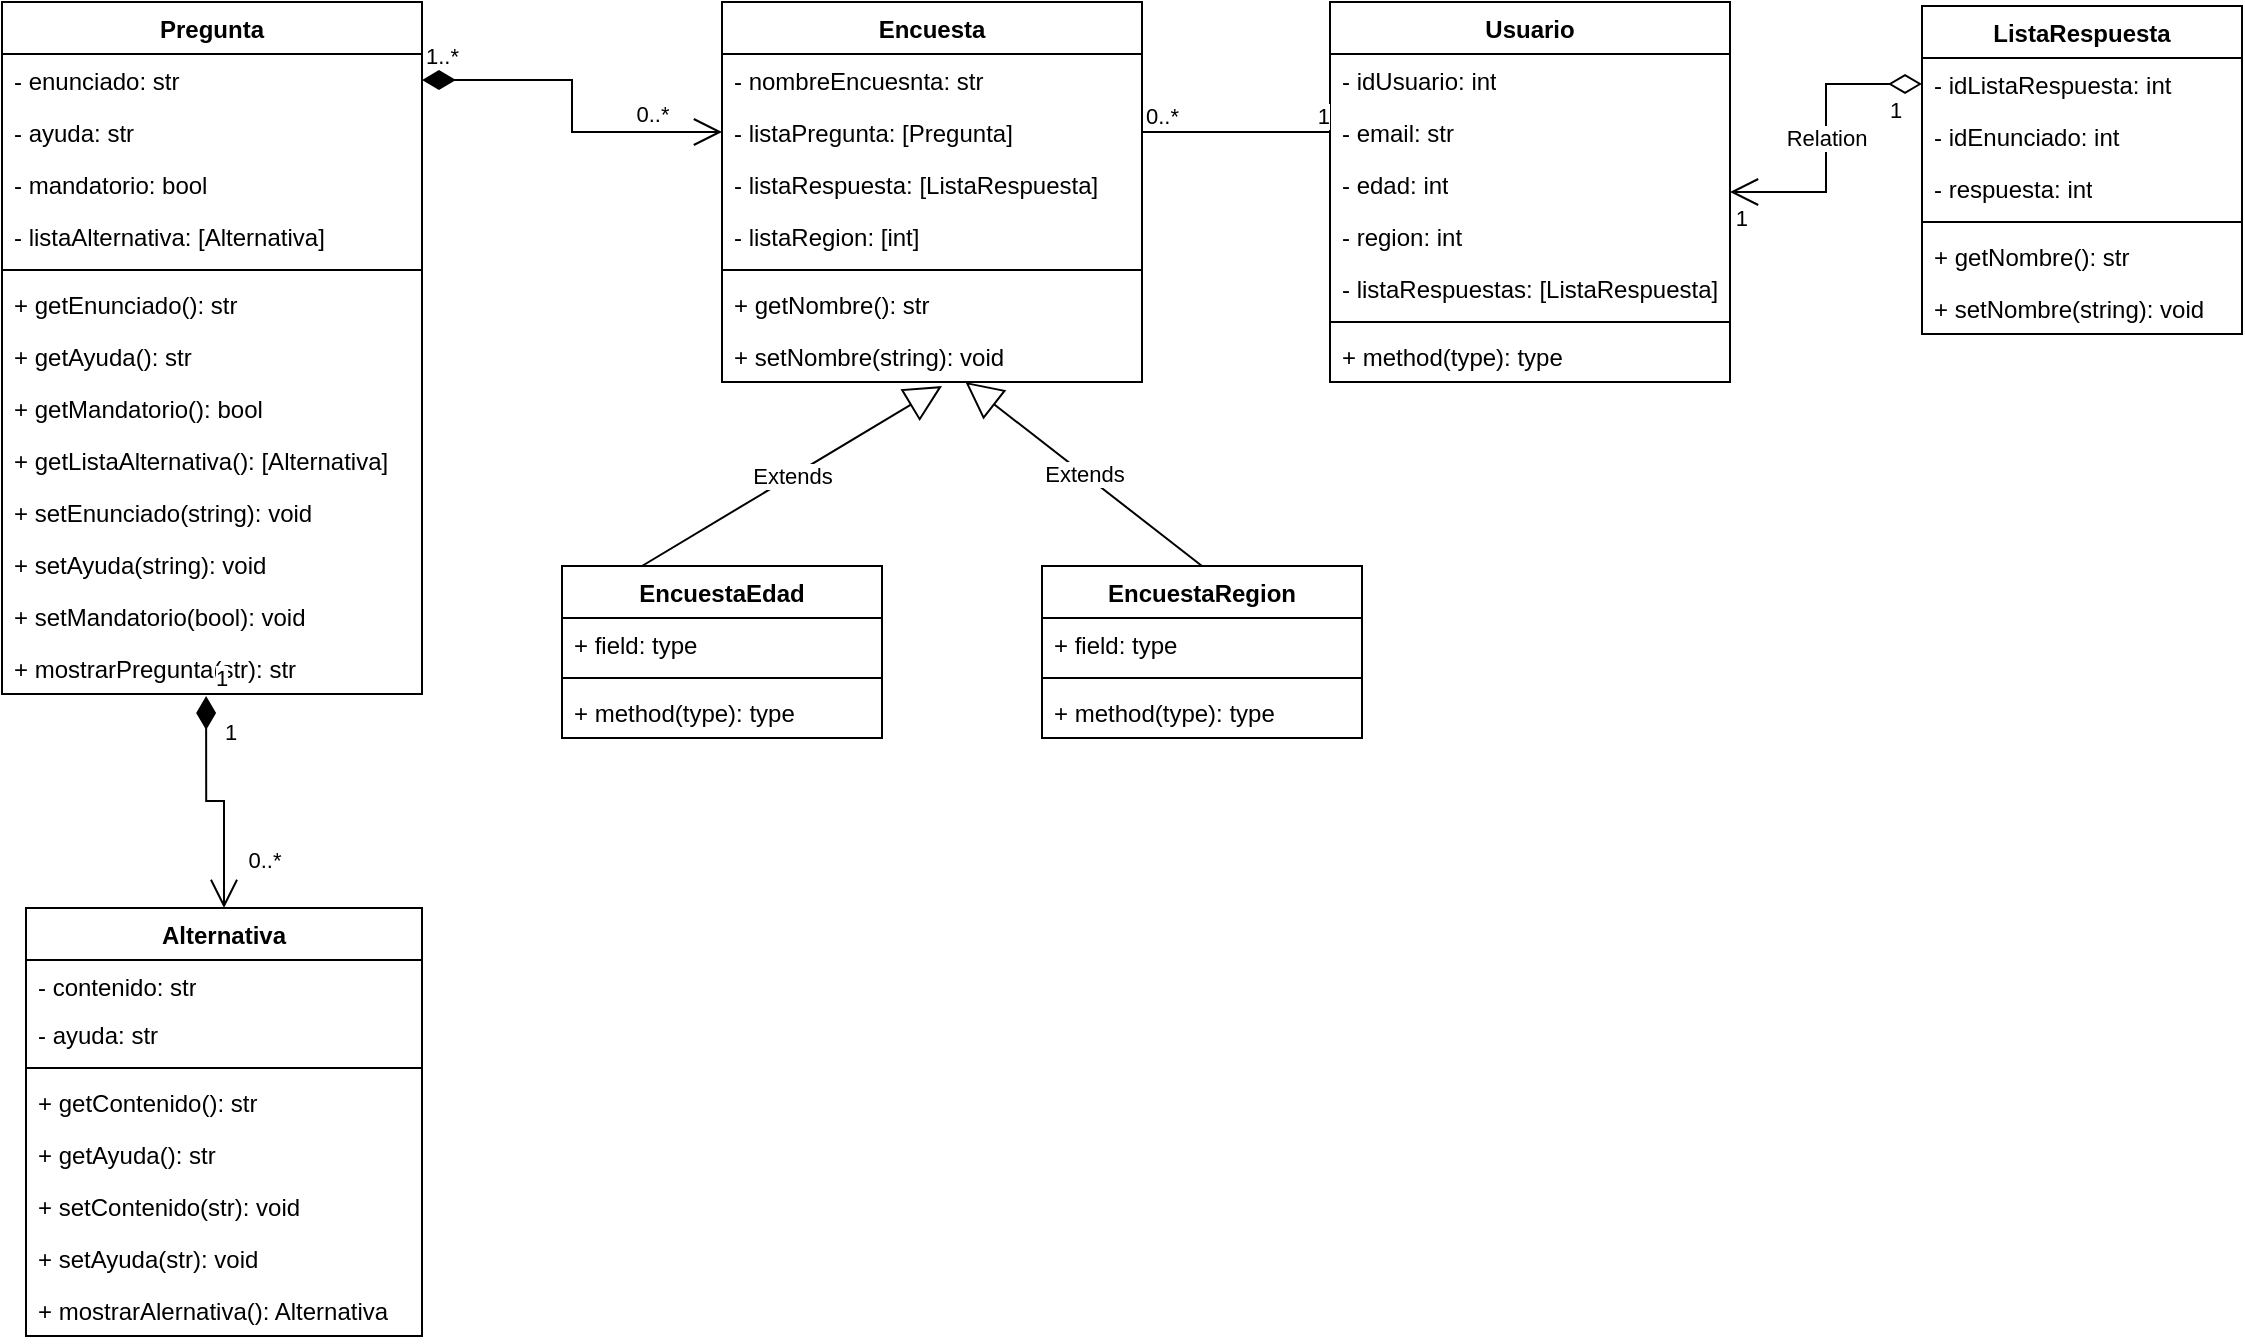 <mxfile version="24.3.1" type="github">
  <diagram id="C5RBs43oDa-KdzZeNtuy" name="Page-1">
    <mxGraphModel dx="1434" dy="772" grid="1" gridSize="10" guides="1" tooltips="1" connect="1" arrows="1" fold="1" page="1" pageScale="1" pageWidth="1169" pageHeight="827" math="0" shadow="0">
      <root>
        <mxCell id="WIyWlLk6GJQsqaUBKTNV-0" />
        <mxCell id="WIyWlLk6GJQsqaUBKTNV-1" parent="WIyWlLk6GJQsqaUBKTNV-0" />
        <mxCell id="cBV1kslpRWXFgIH1EXpv-0" value="Encuesta" style="swimlane;fontStyle=1;align=center;verticalAlign=top;childLayout=stackLayout;horizontal=1;startSize=26;horizontalStack=0;resizeParent=1;resizeParentMax=0;resizeLast=0;collapsible=1;marginBottom=0;whiteSpace=wrap;html=1;" vertex="1" parent="WIyWlLk6GJQsqaUBKTNV-1">
          <mxGeometry x="400" y="158" width="210" height="190" as="geometry" />
        </mxCell>
        <mxCell id="cBV1kslpRWXFgIH1EXpv-1" value="- nombreEncuesnta: str" style="text;strokeColor=none;fillColor=none;align=left;verticalAlign=top;spacingLeft=4;spacingRight=4;overflow=hidden;rotatable=0;points=[[0,0.5],[1,0.5]];portConstraint=eastwest;whiteSpace=wrap;html=1;" vertex="1" parent="cBV1kslpRWXFgIH1EXpv-0">
          <mxGeometry y="26" width="210" height="26" as="geometry" />
        </mxCell>
        <mxCell id="cBV1kslpRWXFgIH1EXpv-70" value="- listaPregunta: [Pregunta]" style="text;strokeColor=none;fillColor=none;align=left;verticalAlign=top;spacingLeft=4;spacingRight=4;overflow=hidden;rotatable=0;points=[[0,0.5],[1,0.5]];portConstraint=eastwest;whiteSpace=wrap;html=1;" vertex="1" parent="cBV1kslpRWXFgIH1EXpv-0">
          <mxGeometry y="52" width="210" height="26" as="geometry" />
        </mxCell>
        <mxCell id="cBV1kslpRWXFgIH1EXpv-74" value="- listaRespuesta: [ListaRespuesta]" style="text;strokeColor=none;fillColor=none;align=left;verticalAlign=top;spacingLeft=4;spacingRight=4;overflow=hidden;rotatable=0;points=[[0,0.5],[1,0.5]];portConstraint=eastwest;whiteSpace=wrap;html=1;" vertex="1" parent="cBV1kslpRWXFgIH1EXpv-0">
          <mxGeometry y="78" width="210" height="26" as="geometry" />
        </mxCell>
        <mxCell id="cBV1kslpRWXFgIH1EXpv-92" value="- listaRegion: [int]" style="text;strokeColor=none;fillColor=none;align=left;verticalAlign=top;spacingLeft=4;spacingRight=4;overflow=hidden;rotatable=0;points=[[0,0.5],[1,0.5]];portConstraint=eastwest;whiteSpace=wrap;html=1;" vertex="1" parent="cBV1kslpRWXFgIH1EXpv-0">
          <mxGeometry y="104" width="210" height="26" as="geometry" />
        </mxCell>
        <mxCell id="cBV1kslpRWXFgIH1EXpv-2" value="" style="line;strokeWidth=1;fillColor=none;align=left;verticalAlign=middle;spacingTop=-1;spacingLeft=3;spacingRight=3;rotatable=0;labelPosition=right;points=[];portConstraint=eastwest;strokeColor=inherit;" vertex="1" parent="cBV1kslpRWXFgIH1EXpv-0">
          <mxGeometry y="130" width="210" height="8" as="geometry" />
        </mxCell>
        <mxCell id="cBV1kslpRWXFgIH1EXpv-75" value="+ getNombre(): str" style="text;strokeColor=none;fillColor=none;align=left;verticalAlign=top;spacingLeft=4;spacingRight=4;overflow=hidden;rotatable=0;points=[[0,0.5],[1,0.5]];portConstraint=eastwest;whiteSpace=wrap;html=1;" vertex="1" parent="cBV1kslpRWXFgIH1EXpv-0">
          <mxGeometry y="138" width="210" height="26" as="geometry" />
        </mxCell>
        <mxCell id="cBV1kslpRWXFgIH1EXpv-76" value="+ setNombre(string): void" style="text;strokeColor=none;fillColor=none;align=left;verticalAlign=top;spacingLeft=4;spacingRight=4;overflow=hidden;rotatable=0;points=[[0,0.5],[1,0.5]];portConstraint=eastwest;whiteSpace=wrap;html=1;" vertex="1" parent="cBV1kslpRWXFgIH1EXpv-0">
          <mxGeometry y="164" width="210" height="26" as="geometry" />
        </mxCell>
        <mxCell id="cBV1kslpRWXFgIH1EXpv-4" value="Alternativa" style="swimlane;fontStyle=1;align=center;verticalAlign=top;childLayout=stackLayout;horizontal=1;startSize=26;horizontalStack=0;resizeParent=1;resizeParentMax=0;resizeLast=0;collapsible=1;marginBottom=0;whiteSpace=wrap;html=1;" vertex="1" parent="WIyWlLk6GJQsqaUBKTNV-1">
          <mxGeometry x="52" y="611" width="198" height="214" as="geometry" />
        </mxCell>
        <mxCell id="cBV1kslpRWXFgIH1EXpv-73" value="- contenido: str" style="text;strokeColor=none;fillColor=none;align=left;verticalAlign=top;spacingLeft=4;spacingRight=4;overflow=hidden;rotatable=0;points=[[0,0.5],[1,0.5]];portConstraint=eastwest;whiteSpace=wrap;html=1;" vertex="1" parent="cBV1kslpRWXFgIH1EXpv-4">
          <mxGeometry y="26" width="198" height="24" as="geometry" />
        </mxCell>
        <mxCell id="cBV1kslpRWXFgIH1EXpv-29" value="- ayuda: str" style="text;strokeColor=none;fillColor=none;align=left;verticalAlign=top;spacingLeft=4;spacingRight=4;overflow=hidden;rotatable=0;points=[[0,0.5],[1,0.5]];portConstraint=eastwest;whiteSpace=wrap;html=1;" vertex="1" parent="cBV1kslpRWXFgIH1EXpv-4">
          <mxGeometry y="50" width="198" height="26" as="geometry" />
        </mxCell>
        <mxCell id="cBV1kslpRWXFgIH1EXpv-6" value="" style="line;strokeWidth=1;fillColor=none;align=left;verticalAlign=middle;spacingTop=-1;spacingLeft=3;spacingRight=3;rotatable=0;labelPosition=right;points=[];portConstraint=eastwest;strokeColor=inherit;" vertex="1" parent="cBV1kslpRWXFgIH1EXpv-4">
          <mxGeometry y="76" width="198" height="8" as="geometry" />
        </mxCell>
        <mxCell id="cBV1kslpRWXFgIH1EXpv-7" value="+ getContenido(): str" style="text;strokeColor=none;fillColor=none;align=left;verticalAlign=top;spacingLeft=4;spacingRight=4;overflow=hidden;rotatable=0;points=[[0,0.5],[1,0.5]];portConstraint=eastwest;whiteSpace=wrap;html=1;" vertex="1" parent="cBV1kslpRWXFgIH1EXpv-4">
          <mxGeometry y="84" width="198" height="26" as="geometry" />
        </mxCell>
        <mxCell id="cBV1kslpRWXFgIH1EXpv-120" value="+ getAyuda(): str" style="text;strokeColor=none;fillColor=none;align=left;verticalAlign=top;spacingLeft=4;spacingRight=4;overflow=hidden;rotatable=0;points=[[0,0.5],[1,0.5]];portConstraint=eastwest;whiteSpace=wrap;html=1;" vertex="1" parent="cBV1kslpRWXFgIH1EXpv-4">
          <mxGeometry y="110" width="198" height="26" as="geometry" />
        </mxCell>
        <mxCell id="cBV1kslpRWXFgIH1EXpv-31" value="+ setContenido(str): void" style="text;strokeColor=none;fillColor=none;align=left;verticalAlign=top;spacingLeft=4;spacingRight=4;overflow=hidden;rotatable=0;points=[[0,0.5],[1,0.5]];portConstraint=eastwest;whiteSpace=wrap;html=1;" vertex="1" parent="cBV1kslpRWXFgIH1EXpv-4">
          <mxGeometry y="136" width="198" height="26" as="geometry" />
        </mxCell>
        <mxCell id="cBV1kslpRWXFgIH1EXpv-121" value="+ setAyuda(str): void" style="text;strokeColor=none;fillColor=none;align=left;verticalAlign=top;spacingLeft=4;spacingRight=4;overflow=hidden;rotatable=0;points=[[0,0.5],[1,0.5]];portConstraint=eastwest;whiteSpace=wrap;html=1;" vertex="1" parent="cBV1kslpRWXFgIH1EXpv-4">
          <mxGeometry y="162" width="198" height="26" as="geometry" />
        </mxCell>
        <mxCell id="cBV1kslpRWXFgIH1EXpv-37" value="+ mostrarAlernativa(): Alternativa" style="text;strokeColor=none;fillColor=none;align=left;verticalAlign=top;spacingLeft=4;spacingRight=4;overflow=hidden;rotatable=0;points=[[0,0.5],[1,0.5]];portConstraint=eastwest;whiteSpace=wrap;html=1;" vertex="1" parent="cBV1kslpRWXFgIH1EXpv-4">
          <mxGeometry y="188" width="198" height="26" as="geometry" />
        </mxCell>
        <mxCell id="cBV1kslpRWXFgIH1EXpv-8" value="Pregunta" style="swimlane;fontStyle=1;align=center;verticalAlign=top;childLayout=stackLayout;horizontal=1;startSize=26;horizontalStack=0;resizeParent=1;resizeParentMax=0;resizeLast=0;collapsible=1;marginBottom=0;whiteSpace=wrap;html=1;" vertex="1" parent="WIyWlLk6GJQsqaUBKTNV-1">
          <mxGeometry x="40" y="158" width="210" height="346" as="geometry" />
        </mxCell>
        <mxCell id="cBV1kslpRWXFgIH1EXpv-72" value="- enunciado: str" style="text;strokeColor=none;fillColor=none;align=left;verticalAlign=top;spacingLeft=4;spacingRight=4;overflow=hidden;rotatable=0;points=[[0,0.5],[1,0.5]];portConstraint=eastwest;whiteSpace=wrap;html=1;" vertex="1" parent="cBV1kslpRWXFgIH1EXpv-8">
          <mxGeometry y="26" width="210" height="26" as="geometry" />
        </mxCell>
        <mxCell id="cBV1kslpRWXFgIH1EXpv-51" value="- ayuda: str" style="text;strokeColor=none;fillColor=none;align=left;verticalAlign=top;spacingLeft=4;spacingRight=4;overflow=hidden;rotatable=0;points=[[0,0.5],[1,0.5]];portConstraint=eastwest;whiteSpace=wrap;html=1;" vertex="1" parent="cBV1kslpRWXFgIH1EXpv-8">
          <mxGeometry y="52" width="210" height="26" as="geometry" />
        </mxCell>
        <mxCell id="cBV1kslpRWXFgIH1EXpv-52" value="- mandatorio: bool" style="text;strokeColor=none;fillColor=none;align=left;verticalAlign=top;spacingLeft=4;spacingRight=4;overflow=hidden;rotatable=0;points=[[0,0.5],[1,0.5]];portConstraint=eastwest;whiteSpace=wrap;html=1;" vertex="1" parent="cBV1kslpRWXFgIH1EXpv-8">
          <mxGeometry y="78" width="210" height="26" as="geometry" />
        </mxCell>
        <mxCell id="cBV1kslpRWXFgIH1EXpv-53" value="- listaAlternativa: [Alternativa]" style="text;strokeColor=none;fillColor=none;align=left;verticalAlign=top;spacingLeft=4;spacingRight=4;overflow=hidden;rotatable=0;points=[[0,0.5],[1,0.5]];portConstraint=eastwest;whiteSpace=wrap;html=1;" vertex="1" parent="cBV1kslpRWXFgIH1EXpv-8">
          <mxGeometry y="104" width="210" height="26" as="geometry" />
        </mxCell>
        <mxCell id="cBV1kslpRWXFgIH1EXpv-10" value="" style="line;strokeWidth=1;fillColor=none;align=left;verticalAlign=middle;spacingTop=-1;spacingLeft=3;spacingRight=3;rotatable=0;labelPosition=right;points=[];portConstraint=eastwest;strokeColor=inherit;" vertex="1" parent="cBV1kslpRWXFgIH1EXpv-8">
          <mxGeometry y="130" width="210" height="8" as="geometry" />
        </mxCell>
        <mxCell id="cBV1kslpRWXFgIH1EXpv-57" value="+ getEnunciado(): str" style="text;strokeColor=none;fillColor=none;align=left;verticalAlign=top;spacingLeft=4;spacingRight=4;overflow=hidden;rotatable=0;points=[[0,0.5],[1,0.5]];portConstraint=eastwest;whiteSpace=wrap;html=1;" vertex="1" parent="cBV1kslpRWXFgIH1EXpv-8">
          <mxGeometry y="138" width="210" height="26" as="geometry" />
        </mxCell>
        <mxCell id="cBV1kslpRWXFgIH1EXpv-60" value="+ getAyuda(): str" style="text;strokeColor=none;fillColor=none;align=left;verticalAlign=top;spacingLeft=4;spacingRight=4;overflow=hidden;rotatable=0;points=[[0,0.5],[1,0.5]];portConstraint=eastwest;whiteSpace=wrap;html=1;" vertex="1" parent="cBV1kslpRWXFgIH1EXpv-8">
          <mxGeometry y="164" width="210" height="26" as="geometry" />
        </mxCell>
        <mxCell id="cBV1kslpRWXFgIH1EXpv-64" value="+ getMandatorio(): bool" style="text;strokeColor=none;fillColor=none;align=left;verticalAlign=top;spacingLeft=4;spacingRight=4;overflow=hidden;rotatable=0;points=[[0,0.5],[1,0.5]];portConstraint=eastwest;whiteSpace=wrap;html=1;" vertex="1" parent="cBV1kslpRWXFgIH1EXpv-8">
          <mxGeometry y="190" width="210" height="26" as="geometry" />
        </mxCell>
        <mxCell id="cBV1kslpRWXFgIH1EXpv-67" value="+ getListaAlternativa(): [Alternativa]" style="text;strokeColor=none;fillColor=none;align=left;verticalAlign=top;spacingLeft=4;spacingRight=4;overflow=hidden;rotatable=0;points=[[0,0.5],[1,0.5]];portConstraint=eastwest;whiteSpace=wrap;html=1;" vertex="1" parent="cBV1kslpRWXFgIH1EXpv-8">
          <mxGeometry y="216" width="210" height="26" as="geometry" />
        </mxCell>
        <mxCell id="cBV1kslpRWXFgIH1EXpv-66" value="+ setEnunciado(string): void" style="text;strokeColor=none;fillColor=none;align=left;verticalAlign=top;spacingLeft=4;spacingRight=4;overflow=hidden;rotatable=0;points=[[0,0.5],[1,0.5]];portConstraint=eastwest;whiteSpace=wrap;html=1;" vertex="1" parent="cBV1kslpRWXFgIH1EXpv-8">
          <mxGeometry y="242" width="210" height="26" as="geometry" />
        </mxCell>
        <mxCell id="cBV1kslpRWXFgIH1EXpv-62" value="+ setAyuda(string): void" style="text;strokeColor=none;fillColor=none;align=left;verticalAlign=top;spacingLeft=4;spacingRight=4;overflow=hidden;rotatable=0;points=[[0,0.5],[1,0.5]];portConstraint=eastwest;whiteSpace=wrap;html=1;" vertex="1" parent="cBV1kslpRWXFgIH1EXpv-8">
          <mxGeometry y="268" width="210" height="26" as="geometry" />
        </mxCell>
        <mxCell id="cBV1kslpRWXFgIH1EXpv-65" value="+ setMandatorio(bool): void" style="text;strokeColor=none;fillColor=none;align=left;verticalAlign=top;spacingLeft=4;spacingRight=4;overflow=hidden;rotatable=0;points=[[0,0.5],[1,0.5]];portConstraint=eastwest;whiteSpace=wrap;html=1;" vertex="1" parent="cBV1kslpRWXFgIH1EXpv-8">
          <mxGeometry y="294" width="210" height="26" as="geometry" />
        </mxCell>
        <mxCell id="cBV1kslpRWXFgIH1EXpv-69" value="+ mostrarPregunta(str): str" style="text;strokeColor=none;fillColor=none;align=left;verticalAlign=top;spacingLeft=4;spacingRight=4;overflow=hidden;rotatable=0;points=[[0,0.5],[1,0.5]];portConstraint=eastwest;whiteSpace=wrap;html=1;" vertex="1" parent="cBV1kslpRWXFgIH1EXpv-8">
          <mxGeometry y="320" width="210" height="26" as="geometry" />
        </mxCell>
        <mxCell id="cBV1kslpRWXFgIH1EXpv-12" value="EncuestaEdad" style="swimlane;fontStyle=1;align=center;verticalAlign=top;childLayout=stackLayout;horizontal=1;startSize=26;horizontalStack=0;resizeParent=1;resizeParentMax=0;resizeLast=0;collapsible=1;marginBottom=0;whiteSpace=wrap;html=1;" vertex="1" parent="WIyWlLk6GJQsqaUBKTNV-1">
          <mxGeometry x="320" y="440" width="160" height="86" as="geometry" />
        </mxCell>
        <mxCell id="cBV1kslpRWXFgIH1EXpv-13" value="+ field: type" style="text;strokeColor=none;fillColor=none;align=left;verticalAlign=top;spacingLeft=4;spacingRight=4;overflow=hidden;rotatable=0;points=[[0,0.5],[1,0.5]];portConstraint=eastwest;whiteSpace=wrap;html=1;" vertex="1" parent="cBV1kslpRWXFgIH1EXpv-12">
          <mxGeometry y="26" width="160" height="26" as="geometry" />
        </mxCell>
        <mxCell id="cBV1kslpRWXFgIH1EXpv-14" value="" style="line;strokeWidth=1;fillColor=none;align=left;verticalAlign=middle;spacingTop=-1;spacingLeft=3;spacingRight=3;rotatable=0;labelPosition=right;points=[];portConstraint=eastwest;strokeColor=inherit;" vertex="1" parent="cBV1kslpRWXFgIH1EXpv-12">
          <mxGeometry y="52" width="160" height="8" as="geometry" />
        </mxCell>
        <mxCell id="cBV1kslpRWXFgIH1EXpv-15" value="+ method(type): type" style="text;strokeColor=none;fillColor=none;align=left;verticalAlign=top;spacingLeft=4;spacingRight=4;overflow=hidden;rotatable=0;points=[[0,0.5],[1,0.5]];portConstraint=eastwest;whiteSpace=wrap;html=1;" vertex="1" parent="cBV1kslpRWXFgIH1EXpv-12">
          <mxGeometry y="60" width="160" height="26" as="geometry" />
        </mxCell>
        <mxCell id="cBV1kslpRWXFgIH1EXpv-16" value="EncuestaRegion" style="swimlane;fontStyle=1;align=center;verticalAlign=top;childLayout=stackLayout;horizontal=1;startSize=26;horizontalStack=0;resizeParent=1;resizeParentMax=0;resizeLast=0;collapsible=1;marginBottom=0;whiteSpace=wrap;html=1;" vertex="1" parent="WIyWlLk6GJQsqaUBKTNV-1">
          <mxGeometry x="560" y="440" width="160" height="86" as="geometry" />
        </mxCell>
        <mxCell id="cBV1kslpRWXFgIH1EXpv-17" value="+ field: type" style="text;strokeColor=none;fillColor=none;align=left;verticalAlign=top;spacingLeft=4;spacingRight=4;overflow=hidden;rotatable=0;points=[[0,0.5],[1,0.5]];portConstraint=eastwest;whiteSpace=wrap;html=1;" vertex="1" parent="cBV1kslpRWXFgIH1EXpv-16">
          <mxGeometry y="26" width="160" height="26" as="geometry" />
        </mxCell>
        <mxCell id="cBV1kslpRWXFgIH1EXpv-18" value="" style="line;strokeWidth=1;fillColor=none;align=left;verticalAlign=middle;spacingTop=-1;spacingLeft=3;spacingRight=3;rotatable=0;labelPosition=right;points=[];portConstraint=eastwest;strokeColor=inherit;" vertex="1" parent="cBV1kslpRWXFgIH1EXpv-16">
          <mxGeometry y="52" width="160" height="8" as="geometry" />
        </mxCell>
        <mxCell id="cBV1kslpRWXFgIH1EXpv-19" value="+ method(type): type" style="text;strokeColor=none;fillColor=none;align=left;verticalAlign=top;spacingLeft=4;spacingRight=4;overflow=hidden;rotatable=0;points=[[0,0.5],[1,0.5]];portConstraint=eastwest;whiteSpace=wrap;html=1;" vertex="1" parent="cBV1kslpRWXFgIH1EXpv-16">
          <mxGeometry y="60" width="160" height="26" as="geometry" />
        </mxCell>
        <mxCell id="cBV1kslpRWXFgIH1EXpv-24" value="Usuario" style="swimlane;fontStyle=1;align=center;verticalAlign=top;childLayout=stackLayout;horizontal=1;startSize=26;horizontalStack=0;resizeParent=1;resizeParentMax=0;resizeLast=0;collapsible=1;marginBottom=0;whiteSpace=wrap;html=1;" vertex="1" parent="WIyWlLk6GJQsqaUBKTNV-1">
          <mxGeometry x="704" y="158" width="200" height="190" as="geometry" />
        </mxCell>
        <mxCell id="cBV1kslpRWXFgIH1EXpv-25" value="- idUsuario: int" style="text;strokeColor=none;fillColor=none;align=left;verticalAlign=top;spacingLeft=4;spacingRight=4;overflow=hidden;rotatable=0;points=[[0,0.5],[1,0.5]];portConstraint=eastwest;whiteSpace=wrap;html=1;" vertex="1" parent="cBV1kslpRWXFgIH1EXpv-24">
          <mxGeometry y="26" width="200" height="26" as="geometry" />
        </mxCell>
        <mxCell id="cBV1kslpRWXFgIH1EXpv-93" value="- email: str" style="text;strokeColor=none;fillColor=none;align=left;verticalAlign=top;spacingLeft=4;spacingRight=4;overflow=hidden;rotatable=0;points=[[0,0.5],[1,0.5]];portConstraint=eastwest;whiteSpace=wrap;html=1;" vertex="1" parent="cBV1kslpRWXFgIH1EXpv-24">
          <mxGeometry y="52" width="200" height="26" as="geometry" />
        </mxCell>
        <mxCell id="cBV1kslpRWXFgIH1EXpv-90" value="- edad: int" style="text;strokeColor=none;fillColor=none;align=left;verticalAlign=top;spacingLeft=4;spacingRight=4;overflow=hidden;rotatable=0;points=[[0,0.5],[1,0.5]];portConstraint=eastwest;whiteSpace=wrap;html=1;" vertex="1" parent="cBV1kslpRWXFgIH1EXpv-24">
          <mxGeometry y="78" width="200" height="26" as="geometry" />
        </mxCell>
        <mxCell id="cBV1kslpRWXFgIH1EXpv-91" value="- region: int" style="text;strokeColor=none;fillColor=none;align=left;verticalAlign=top;spacingLeft=4;spacingRight=4;overflow=hidden;rotatable=0;points=[[0,0.5],[1,0.5]];portConstraint=eastwest;whiteSpace=wrap;html=1;" vertex="1" parent="cBV1kslpRWXFgIH1EXpv-24">
          <mxGeometry y="104" width="200" height="26" as="geometry" />
        </mxCell>
        <mxCell id="cBV1kslpRWXFgIH1EXpv-105" value="- listaRespuestas: [ListaRespuesta]" style="text;strokeColor=none;fillColor=none;align=left;verticalAlign=top;spacingLeft=4;spacingRight=4;overflow=hidden;rotatable=0;points=[[0,0.5],[1,0.5]];portConstraint=eastwest;whiteSpace=wrap;html=1;" vertex="1" parent="cBV1kslpRWXFgIH1EXpv-24">
          <mxGeometry y="130" width="200" height="26" as="geometry" />
        </mxCell>
        <mxCell id="cBV1kslpRWXFgIH1EXpv-26" value="" style="line;strokeWidth=1;fillColor=none;align=left;verticalAlign=middle;spacingTop=-1;spacingLeft=3;spacingRight=3;rotatable=0;labelPosition=right;points=[];portConstraint=eastwest;strokeColor=inherit;" vertex="1" parent="cBV1kslpRWXFgIH1EXpv-24">
          <mxGeometry y="156" width="200" height="8" as="geometry" />
        </mxCell>
        <mxCell id="cBV1kslpRWXFgIH1EXpv-27" value="+ method(type): type" style="text;strokeColor=none;fillColor=none;align=left;verticalAlign=top;spacingLeft=4;spacingRight=4;overflow=hidden;rotatable=0;points=[[0,0.5],[1,0.5]];portConstraint=eastwest;whiteSpace=wrap;html=1;" vertex="1" parent="cBV1kslpRWXFgIH1EXpv-24">
          <mxGeometry y="164" width="200" height="26" as="geometry" />
        </mxCell>
        <mxCell id="cBV1kslpRWXFgIH1EXpv-77" value="ListaRespuesta" style="swimlane;fontStyle=1;align=center;verticalAlign=top;childLayout=stackLayout;horizontal=1;startSize=26;horizontalStack=0;resizeParent=1;resizeParentMax=0;resizeLast=0;collapsible=1;marginBottom=0;whiteSpace=wrap;html=1;" vertex="1" parent="WIyWlLk6GJQsqaUBKTNV-1">
          <mxGeometry x="1000" y="160" width="160" height="164" as="geometry" />
        </mxCell>
        <mxCell id="cBV1kslpRWXFgIH1EXpv-78" value="- idListaRespuesta: int" style="text;strokeColor=none;fillColor=none;align=left;verticalAlign=top;spacingLeft=4;spacingRight=4;overflow=hidden;rotatable=0;points=[[0,0.5],[1,0.5]];portConstraint=eastwest;whiteSpace=wrap;html=1;" vertex="1" parent="cBV1kslpRWXFgIH1EXpv-77">
          <mxGeometry y="26" width="160" height="26" as="geometry" />
        </mxCell>
        <mxCell id="cBV1kslpRWXFgIH1EXpv-79" value="- idEnunciado: int" style="text;strokeColor=none;fillColor=none;align=left;verticalAlign=top;spacingLeft=4;spacingRight=4;overflow=hidden;rotatable=0;points=[[0,0.5],[1,0.5]];portConstraint=eastwest;whiteSpace=wrap;html=1;" vertex="1" parent="cBV1kslpRWXFgIH1EXpv-77">
          <mxGeometry y="52" width="160" height="26" as="geometry" />
        </mxCell>
        <mxCell id="cBV1kslpRWXFgIH1EXpv-80" value="- respuesta: int" style="text;strokeColor=none;fillColor=none;align=left;verticalAlign=top;spacingLeft=4;spacingRight=4;overflow=hidden;rotatable=0;points=[[0,0.5],[1,0.5]];portConstraint=eastwest;whiteSpace=wrap;html=1;" vertex="1" parent="cBV1kslpRWXFgIH1EXpv-77">
          <mxGeometry y="78" width="160" height="26" as="geometry" />
        </mxCell>
        <mxCell id="cBV1kslpRWXFgIH1EXpv-81" value="" style="line;strokeWidth=1;fillColor=none;align=left;verticalAlign=middle;spacingTop=-1;spacingLeft=3;spacingRight=3;rotatable=0;labelPosition=right;points=[];portConstraint=eastwest;strokeColor=inherit;" vertex="1" parent="cBV1kslpRWXFgIH1EXpv-77">
          <mxGeometry y="104" width="160" height="8" as="geometry" />
        </mxCell>
        <mxCell id="cBV1kslpRWXFgIH1EXpv-82" value="+ getNombre(): str" style="text;strokeColor=none;fillColor=none;align=left;verticalAlign=top;spacingLeft=4;spacingRight=4;overflow=hidden;rotatable=0;points=[[0,0.5],[1,0.5]];portConstraint=eastwest;whiteSpace=wrap;html=1;" vertex="1" parent="cBV1kslpRWXFgIH1EXpv-77">
          <mxGeometry y="112" width="160" height="26" as="geometry" />
        </mxCell>
        <mxCell id="cBV1kslpRWXFgIH1EXpv-83" value="+ setNombre(string): void" style="text;strokeColor=none;fillColor=none;align=left;verticalAlign=top;spacingLeft=4;spacingRight=4;overflow=hidden;rotatable=0;points=[[0,0.5],[1,0.5]];portConstraint=eastwest;whiteSpace=wrap;html=1;" vertex="1" parent="cBV1kslpRWXFgIH1EXpv-77">
          <mxGeometry y="138" width="160" height="26" as="geometry" />
        </mxCell>
        <mxCell id="cBV1kslpRWXFgIH1EXpv-94" value="Relation" style="endArrow=open;html=1;endSize=12;startArrow=diamondThin;startSize=14;startFill=0;edgeStyle=orthogonalEdgeStyle;rounded=0;exitX=0;exitY=0.5;exitDx=0;exitDy=0;" edge="1" parent="WIyWlLk6GJQsqaUBKTNV-1" source="cBV1kslpRWXFgIH1EXpv-78" target="cBV1kslpRWXFgIH1EXpv-24">
          <mxGeometry relative="1" as="geometry">
            <mxPoint x="520" y="460" as="sourcePoint" />
            <mxPoint x="680" y="460" as="targetPoint" />
          </mxGeometry>
        </mxCell>
        <mxCell id="cBV1kslpRWXFgIH1EXpv-95" value="1" style="edgeLabel;resizable=0;html=1;align=left;verticalAlign=top;" connectable="0" vertex="1" parent="cBV1kslpRWXFgIH1EXpv-94">
          <mxGeometry x="-1" relative="1" as="geometry">
            <mxPoint x="-18" as="offset" />
          </mxGeometry>
        </mxCell>
        <mxCell id="cBV1kslpRWXFgIH1EXpv-96" value="1" style="edgeLabel;resizable=0;html=1;align=right;verticalAlign=top;" connectable="0" vertex="1" parent="cBV1kslpRWXFgIH1EXpv-94">
          <mxGeometry x="1" relative="1" as="geometry">
            <mxPoint x="9" as="offset" />
          </mxGeometry>
        </mxCell>
        <mxCell id="cBV1kslpRWXFgIH1EXpv-100" value="Extends" style="endArrow=block;endSize=16;endFill=0;html=1;rounded=0;exitX=0.25;exitY=0;exitDx=0;exitDy=0;" edge="1" parent="WIyWlLk6GJQsqaUBKTNV-1" source="cBV1kslpRWXFgIH1EXpv-12">
          <mxGeometry width="160" relative="1" as="geometry">
            <mxPoint x="520" y="460" as="sourcePoint" />
            <mxPoint x="510" y="350" as="targetPoint" />
          </mxGeometry>
        </mxCell>
        <mxCell id="cBV1kslpRWXFgIH1EXpv-101" value="Extends" style="endArrow=block;endSize=16;endFill=0;html=1;rounded=0;exitX=0.5;exitY=0;exitDx=0;exitDy=0;" edge="1" parent="WIyWlLk6GJQsqaUBKTNV-1" source="cBV1kslpRWXFgIH1EXpv-16" target="cBV1kslpRWXFgIH1EXpv-76">
          <mxGeometry width="160" relative="1" as="geometry">
            <mxPoint x="520" y="460" as="sourcePoint" />
            <mxPoint x="510" y="350" as="targetPoint" />
            <Array as="points" />
          </mxGeometry>
        </mxCell>
        <mxCell id="cBV1kslpRWXFgIH1EXpv-111" value="" style="endArrow=none;html=1;edgeStyle=orthogonalEdgeStyle;rounded=0;exitX=1;exitY=0.5;exitDx=0;exitDy=0;entryX=0;entryY=0.5;entryDx=0;entryDy=0;" edge="1" parent="WIyWlLk6GJQsqaUBKTNV-1" source="cBV1kslpRWXFgIH1EXpv-70" target="cBV1kslpRWXFgIH1EXpv-93">
          <mxGeometry relative="1" as="geometry">
            <mxPoint x="520" y="460" as="sourcePoint" />
            <mxPoint x="680" y="460" as="targetPoint" />
          </mxGeometry>
        </mxCell>
        <mxCell id="cBV1kslpRWXFgIH1EXpv-112" value="0..*" style="edgeLabel;resizable=0;html=1;align=left;verticalAlign=bottom;" connectable="0" vertex="1" parent="cBV1kslpRWXFgIH1EXpv-111">
          <mxGeometry x="-1" relative="1" as="geometry" />
        </mxCell>
        <mxCell id="cBV1kslpRWXFgIH1EXpv-113" value="1" style="edgeLabel;resizable=0;html=1;align=right;verticalAlign=bottom;" connectable="0" vertex="1" parent="cBV1kslpRWXFgIH1EXpv-111">
          <mxGeometry x="1" relative="1" as="geometry" />
        </mxCell>
        <mxCell id="cBV1kslpRWXFgIH1EXpv-114" value="1" style="endArrow=open;html=1;endSize=12;startArrow=diamondThin;startSize=14;startFill=1;edgeStyle=orthogonalEdgeStyle;align=left;verticalAlign=bottom;rounded=0;exitX=0.486;exitY=1.038;exitDx=0;exitDy=0;exitPerimeter=0;entryX=0.5;entryY=0;entryDx=0;entryDy=0;" edge="1" parent="WIyWlLk6GJQsqaUBKTNV-1" source="cBV1kslpRWXFgIH1EXpv-69" target="cBV1kslpRWXFgIH1EXpv-4">
          <mxGeometry x="-1" y="3" relative="1" as="geometry">
            <mxPoint x="520" y="460" as="sourcePoint" />
            <mxPoint x="680" y="460" as="targetPoint" />
          </mxGeometry>
        </mxCell>
        <mxCell id="cBV1kslpRWXFgIH1EXpv-115" value="1" style="edgeLabel;html=1;align=center;verticalAlign=middle;resizable=0;points=[];" vertex="1" connectable="0" parent="cBV1kslpRWXFgIH1EXpv-114">
          <mxGeometry x="-0.475" relative="1" as="geometry">
            <mxPoint x="12" y="-12" as="offset" />
          </mxGeometry>
        </mxCell>
        <mxCell id="cBV1kslpRWXFgIH1EXpv-116" value="0..*" style="edgeLabel;html=1;align=center;verticalAlign=middle;resizable=0;points=[];" vertex="1" connectable="0" parent="cBV1kslpRWXFgIH1EXpv-114">
          <mxGeometry x="0.488" y="-3" relative="1" as="geometry">
            <mxPoint x="23" y="5" as="offset" />
          </mxGeometry>
        </mxCell>
        <mxCell id="cBV1kslpRWXFgIH1EXpv-117" value="1..*" style="endArrow=open;html=1;endSize=12;startArrow=diamondThin;startSize=14;startFill=1;edgeStyle=orthogonalEdgeStyle;align=left;verticalAlign=bottom;rounded=0;exitX=1;exitY=0.5;exitDx=0;exitDy=0;entryX=0;entryY=0.5;entryDx=0;entryDy=0;" edge="1" parent="WIyWlLk6GJQsqaUBKTNV-1" source="cBV1kslpRWXFgIH1EXpv-72" target="cBV1kslpRWXFgIH1EXpv-70">
          <mxGeometry x="-1" y="3" relative="1" as="geometry">
            <mxPoint x="152" y="541" as="sourcePoint" />
            <mxPoint x="152" y="621" as="targetPoint" />
          </mxGeometry>
        </mxCell>
        <mxCell id="cBV1kslpRWXFgIH1EXpv-119" value="0..*" style="edgeLabel;html=1;align=center;verticalAlign=middle;resizable=0;points=[];" vertex="1" connectable="0" parent="cBV1kslpRWXFgIH1EXpv-117">
          <mxGeometry x="0.488" y="-3" relative="1" as="geometry">
            <mxPoint x="10" y="-12" as="offset" />
          </mxGeometry>
        </mxCell>
      </root>
    </mxGraphModel>
  </diagram>
</mxfile>
